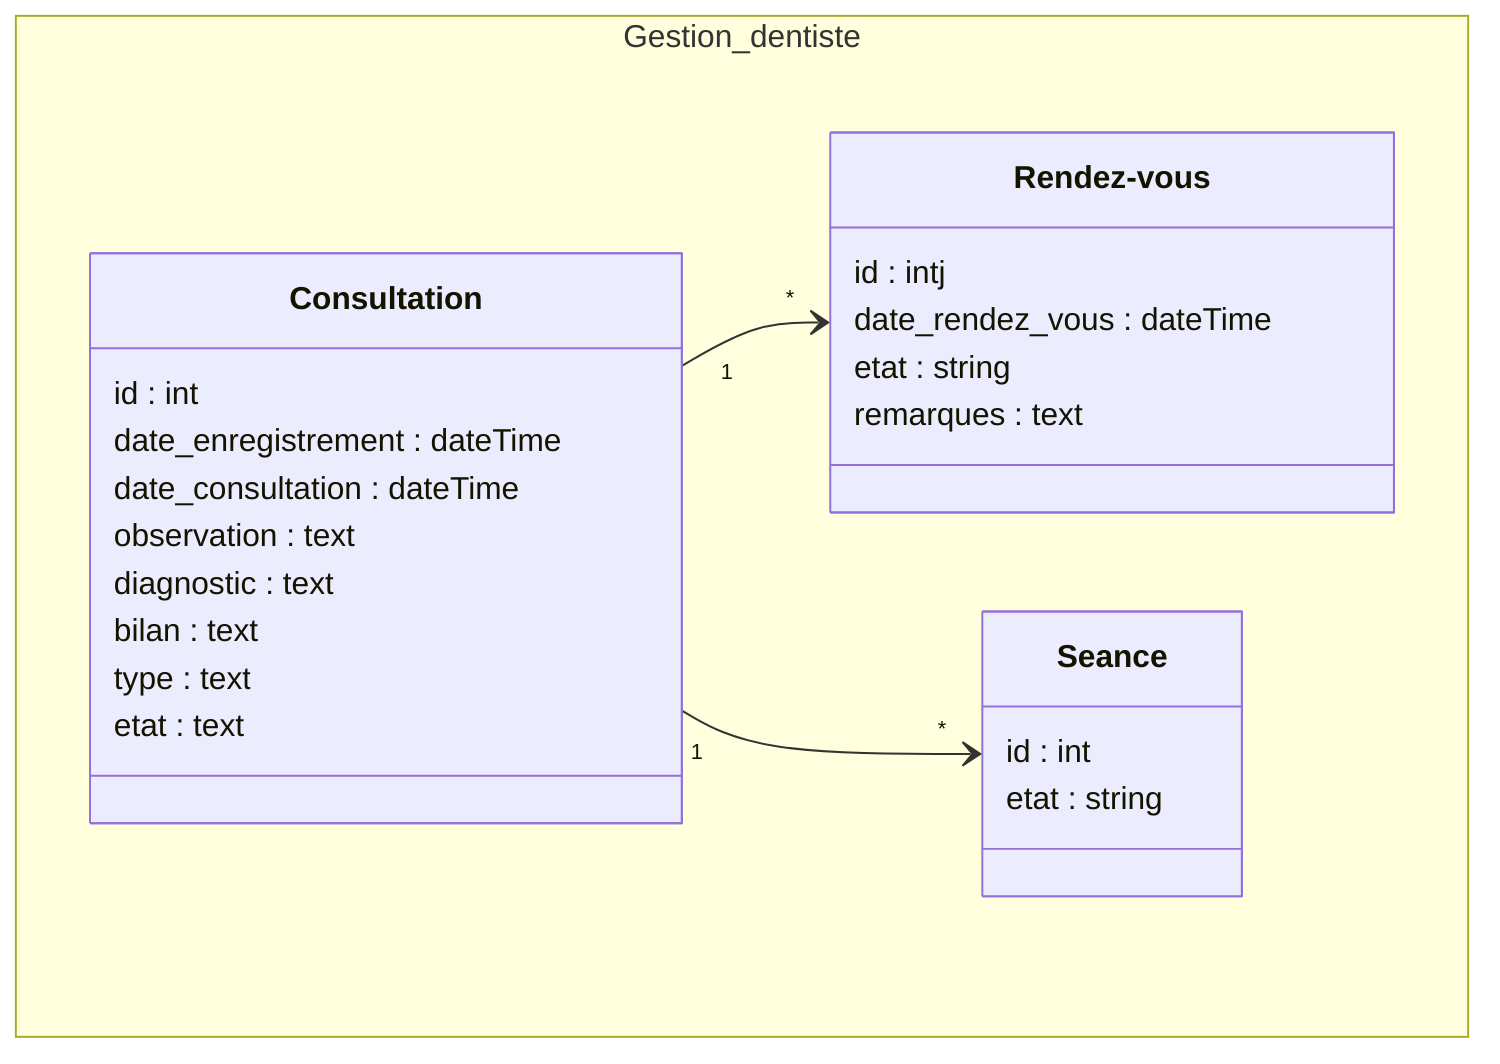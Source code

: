 classDiagram 

namespace Gestion_dentiste {
  class Consultation {
    id : int
    date_enregistrement : dateTime
    date_consultation : dateTime
    observation : text
    diagnostic : text
    bilan : text
    type : text
    etat : text
  }
  class Rendez-vous {
    id : intj
    date_rendez_vous : dateTime
    etat : string
    remarques : text
  }

  class Seance {
    id : int
    etat : string
  }
}

Consultation "1" --> "*" Rendez-vous
Consultation "1" --> "*" Seance